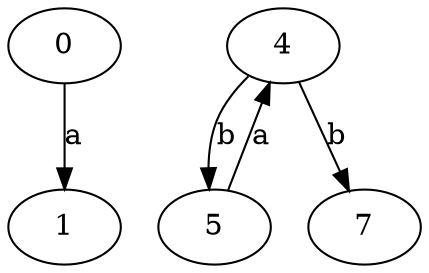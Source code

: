 strict digraph  {
0;
1;
4;
5;
7;
0 -> 1  [label=a];
4 -> 5  [label=b];
4 -> 7  [label=b];
5 -> 4  [label=a];
}
